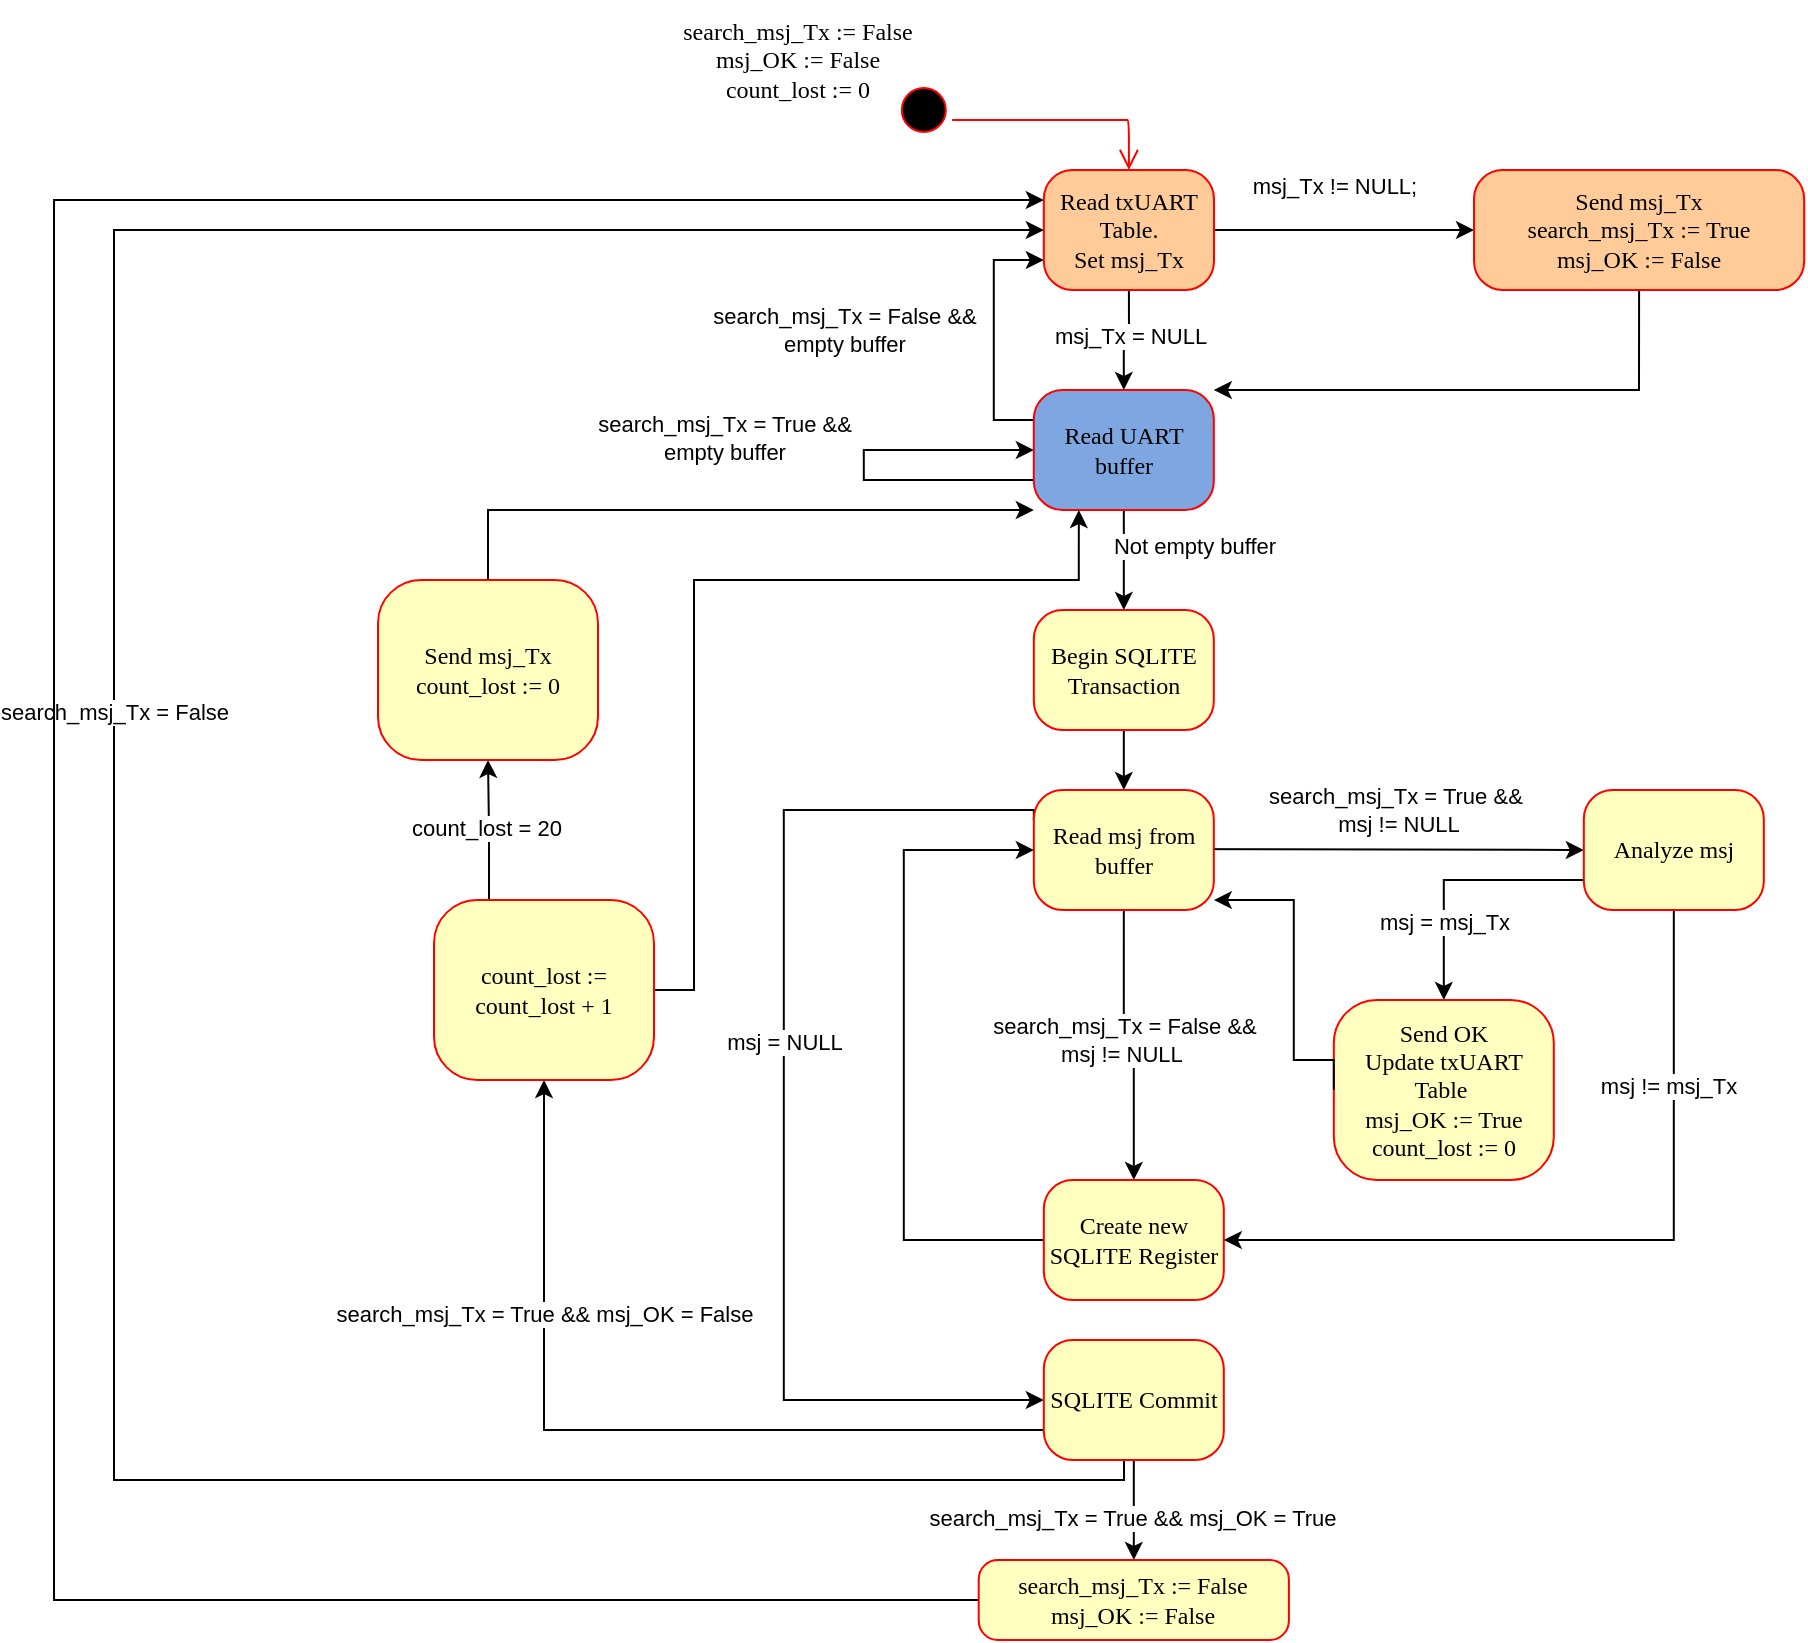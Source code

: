 <mxfile version="26.1.0">
  <diagram name="Page-1" id="58cdce13-f638-feb5-8d6f-7d28b1aa9fa0">
    <mxGraphModel dx="1694" dy="623" grid="1" gridSize="10" guides="1" tooltips="1" connect="1" arrows="1" fold="1" page="1" pageScale="1" pageWidth="1100" pageHeight="850" background="none" math="0" shadow="0">
      <root>
        <mxCell id="0" />
        <mxCell id="1" parent="0" />
        <mxCell id="382b91b5511bd0f7-1" value="" style="ellipse;html=1;shape=startState;fillColor=#000000;strokeColor=#ff0000;rounded=1;shadow=0;comic=0;labelBackgroundColor=none;fontFamily=Verdana;fontSize=12;fontColor=#000000;align=center;direction=south;" parent="1" vertex="1">
          <mxGeometry x="479.91" y="40" width="30" height="30" as="geometry" />
        </mxCell>
        <mxCell id="Ati160fC3p1UCuGTIIOI-11" style="edgeStyle=orthogonalEdgeStyle;rounded=0;orthogonalLoop=1;jettySize=auto;html=1;exitX=0.5;exitY=1;exitDx=0;exitDy=0;entryX=0.5;entryY=0;entryDx=0;entryDy=0;" parent="1" source="382b91b5511bd0f7-5" target="Ati160fC3p1UCuGTIIOI-10" edge="1">
          <mxGeometry relative="1" as="geometry" />
        </mxCell>
        <mxCell id="Ati160fC3p1UCuGTIIOI-12" value="Not empty buffer" style="edgeLabel;html=1;align=center;verticalAlign=middle;resizable=0;points=[];" parent="Ati160fC3p1UCuGTIIOI-11" vertex="1" connectable="0">
          <mxGeometry x="-0.279" y="1" relative="1" as="geometry">
            <mxPoint x="34" as="offset" />
          </mxGeometry>
        </mxCell>
        <mxCell id="Ati160fC3p1UCuGTIIOI-15" style="edgeStyle=orthogonalEdgeStyle;rounded=0;orthogonalLoop=1;jettySize=auto;html=1;exitX=0;exitY=0.75;exitDx=0;exitDy=0;entryX=0;entryY=0.5;entryDx=0;entryDy=0;" parent="1" source="382b91b5511bd0f7-5" target="382b91b5511bd0f7-5" edge="1">
          <mxGeometry relative="1" as="geometry">
            <mxPoint x="394.91" y="225" as="targetPoint" />
            <Array as="points">
              <mxPoint x="464.91" y="240" />
              <mxPoint x="464.91" y="225" />
            </Array>
          </mxGeometry>
        </mxCell>
        <mxCell id="Ati160fC3p1UCuGTIIOI-16" value="search_msj_Tx = True &amp;amp;&amp;amp;&lt;div&gt;empty buffer&lt;/div&gt;" style="edgeLabel;html=1;align=center;verticalAlign=middle;resizable=0;points=[];" parent="Ati160fC3p1UCuGTIIOI-15" vertex="1" connectable="0">
          <mxGeometry x="-0.008" y="-1" relative="1" as="geometry">
            <mxPoint x="-71" y="-14" as="offset" />
          </mxGeometry>
        </mxCell>
        <mxCell id="Ati160fC3p1UCuGTIIOI-17" style="edgeStyle=orthogonalEdgeStyle;rounded=0;orthogonalLoop=1;jettySize=auto;html=1;exitX=0;exitY=0.25;exitDx=0;exitDy=0;entryX=0;entryY=0.75;entryDx=0;entryDy=0;" parent="1" source="382b91b5511bd0f7-5" target="382b91b5511bd0f7-6" edge="1">
          <mxGeometry relative="1" as="geometry" />
        </mxCell>
        <mxCell id="Ati160fC3p1UCuGTIIOI-18" value="search_msj_Tx = False &amp;amp;&amp;amp;&lt;div&gt;empty buffer&lt;/div&gt;" style="edgeLabel;html=1;align=center;verticalAlign=middle;resizable=0;points=[];" parent="Ati160fC3p1UCuGTIIOI-17" vertex="1" connectable="0">
          <mxGeometry x="0.043" relative="1" as="geometry">
            <mxPoint x="-75" as="offset" />
          </mxGeometry>
        </mxCell>
        <mxCell id="382b91b5511bd0f7-5" value="Read UART b&lt;span style=&quot;background-color: transparent; color: light-dark(rgb(0, 0, 0), rgb(237, 237, 237));&quot;&gt;uffer&lt;/span&gt;" style="rounded=1;whiteSpace=wrap;html=1;arcSize=24;fillColor=#7EA6E0;strokeColor=#ff0000;shadow=0;comic=0;labelBackgroundColor=none;fontFamily=Verdana;fontSize=12;fontColor=#000000;align=center;" parent="1" vertex="1">
          <mxGeometry x="549.91" y="195" width="90" height="60" as="geometry" />
        </mxCell>
        <mxCell id="Ati160fC3p1UCuGTIIOI-1" style="edgeStyle=orthogonalEdgeStyle;rounded=0;orthogonalLoop=1;jettySize=auto;html=1;exitX=0.5;exitY=1;exitDx=0;exitDy=0;entryX=0.5;entryY=0;entryDx=0;entryDy=0;" parent="1" source="382b91b5511bd0f7-6" target="382b91b5511bd0f7-5" edge="1">
          <mxGeometry relative="1" as="geometry" />
        </mxCell>
        <mxCell id="Ati160fC3p1UCuGTIIOI-2" value="msj_Tx = NULL" style="edgeLabel;html=1;align=center;verticalAlign=middle;resizable=0;points=[];" parent="Ati160fC3p1UCuGTIIOI-1" vertex="1" connectable="0">
          <mxGeometry x="-0.131" relative="1" as="geometry">
            <mxPoint as="offset" />
          </mxGeometry>
        </mxCell>
        <mxCell id="Ati160fC3p1UCuGTIIOI-3" style="edgeStyle=orthogonalEdgeStyle;rounded=0;orthogonalLoop=1;jettySize=auto;html=1;exitX=1;exitY=0.5;exitDx=0;exitDy=0;entryX=0;entryY=0.5;entryDx=0;entryDy=0;" parent="1" source="382b91b5511bd0f7-6" target="382b91b5511bd0f7-10" edge="1">
          <mxGeometry relative="1" as="geometry" />
        </mxCell>
        <mxCell id="Ati160fC3p1UCuGTIIOI-4" value="msj_Tx != NULL;&lt;div&gt;&lt;br&gt;&lt;/div&gt;" style="edgeLabel;html=1;align=center;verticalAlign=middle;resizable=0;points=[];" parent="Ati160fC3p1UCuGTIIOI-3" vertex="1" connectable="0">
          <mxGeometry x="-0.184" y="2" relative="1" as="geometry">
            <mxPoint x="7" y="-13" as="offset" />
          </mxGeometry>
        </mxCell>
        <mxCell id="382b91b5511bd0f7-6" value="Read txUART Table.&lt;div&gt;&lt;span style=&quot;background-color: transparent; color: light-dark(rgb(0, 0, 0), rgb(237, 237, 237));&quot;&gt;Set msj_Tx&lt;/span&gt;&lt;/div&gt;" style="rounded=1;whiteSpace=wrap;html=1;arcSize=24;fillColor=#FFCC99;strokeColor=#ff0000;shadow=0;comic=0;labelBackgroundColor=none;fontFamily=Verdana;fontSize=12;fontColor=#000000;align=center;" parent="1" vertex="1">
          <mxGeometry x="554.91" y="85" width="85.09" height="60" as="geometry" />
        </mxCell>
        <mxCell id="Ati160fC3p1UCuGTIIOI-66" style="edgeStyle=orthogonalEdgeStyle;rounded=0;orthogonalLoop=1;jettySize=auto;html=1;exitX=0.5;exitY=1;exitDx=0;exitDy=0;entryX=1;entryY=0;entryDx=0;entryDy=0;" parent="1" source="382b91b5511bd0f7-10" target="382b91b5511bd0f7-5" edge="1">
          <mxGeometry relative="1" as="geometry">
            <Array as="points">
              <mxPoint x="853" y="195" />
            </Array>
          </mxGeometry>
        </mxCell>
        <mxCell id="382b91b5511bd0f7-10" value="Send msj_Tx&lt;div&gt;search_msj_Tx := True&lt;div&gt;msj_OK := False&lt;/div&gt;&lt;/div&gt;" style="rounded=1;whiteSpace=wrap;html=1;arcSize=24;fillColor=#FFCC99;strokeColor=#ff0000;shadow=0;comic=0;labelBackgroundColor=none;fontFamily=Verdana;fontSize=12;fontColor=#000000;align=center;" parent="1" vertex="1">
          <mxGeometry x="770" y="85" width="165.09" height="60" as="geometry" />
        </mxCell>
        <mxCell id="2a3bc250acf0617d-9" style="edgeStyle=orthogonalEdgeStyle;html=1;labelBackgroundColor=none;endArrow=open;endSize=8;strokeColor=#ff0000;fontFamily=Verdana;fontSize=12;align=left;" parent="1" source="382b91b5511bd0f7-1" target="382b91b5511bd0f7-6" edge="1">
          <mxGeometry relative="1" as="geometry">
            <Array as="points">
              <mxPoint x="594.91" y="60" />
              <mxPoint x="594.91" y="60" />
            </Array>
          </mxGeometry>
        </mxCell>
        <mxCell id="Ati160fC3p1UCuGTIIOI-9" value="&lt;span style=&quot;font-family: Verdana;&quot;&gt;search_msj_Tx := False&lt;/span&gt;&lt;div&gt;&lt;span style=&quot;font-family: Verdana;&quot;&gt;msj_OK := False&lt;/span&gt;&lt;/div&gt;&lt;div&gt;&lt;span style=&quot;font-family: Verdana;&quot;&gt;count_lost := 0&lt;/span&gt;&lt;/div&gt;" style="text;html=1;align=center;verticalAlign=middle;whiteSpace=wrap;rounded=0;" parent="1" vertex="1">
          <mxGeometry x="342.27" width="180.09" height="60" as="geometry" />
        </mxCell>
        <mxCell id="Ati160fC3p1UCuGTIIOI-21" style="edgeStyle=orthogonalEdgeStyle;rounded=0;orthogonalLoop=1;jettySize=auto;html=1;exitX=0.5;exitY=1;exitDx=0;exitDy=0;entryX=0.5;entryY=0;entryDx=0;entryDy=0;" parent="1" source="Ati160fC3p1UCuGTIIOI-10" target="Ati160fC3p1UCuGTIIOI-20" edge="1">
          <mxGeometry relative="1" as="geometry" />
        </mxCell>
        <mxCell id="Ati160fC3p1UCuGTIIOI-10" value="Begin SQLITE Transaction" style="rounded=1;whiteSpace=wrap;html=1;arcSize=24;fillColor=#ffffc0;strokeColor=#ff0000;shadow=0;comic=0;labelBackgroundColor=none;fontFamily=Verdana;fontSize=12;fontColor=#000000;align=center;" parent="1" vertex="1">
          <mxGeometry x="549.91" y="305" width="90" height="60" as="geometry" />
        </mxCell>
        <mxCell id="Ati160fC3p1UCuGTIIOI-28" style="edgeStyle=orthogonalEdgeStyle;rounded=0;orthogonalLoop=1;jettySize=auto;html=1;exitX=1;exitY=0.5;exitDx=0;exitDy=0;entryX=0;entryY=0.5;entryDx=0;entryDy=0;" parent="1" target="Ati160fC3p1UCuGTIIOI-27" edge="1">
          <mxGeometry relative="1" as="geometry">
            <mxPoint x="589.91" y="424.5" as="sourcePoint" />
            <mxPoint x="849.91" y="424.5" as="targetPoint" />
          </mxGeometry>
        </mxCell>
        <mxCell id="Ati160fC3p1UCuGTIIOI-31" value="search_msj_Tx = True &amp;amp;&amp;amp;&amp;nbsp;&lt;div&gt;msj != NULL&lt;/div&gt;" style="edgeLabel;html=1;align=center;verticalAlign=middle;resizable=0;points=[];" parent="Ati160fC3p1UCuGTIIOI-28" vertex="1" connectable="0">
          <mxGeometry x="-0.091" y="-2" relative="1" as="geometry">
            <mxPoint x="35" y="-22" as="offset" />
          </mxGeometry>
        </mxCell>
        <mxCell id="Ati160fC3p1UCuGTIIOI-32" style="edgeStyle=orthogonalEdgeStyle;rounded=0;orthogonalLoop=1;jettySize=auto;html=1;exitX=0.5;exitY=1;exitDx=0;exitDy=0;entryX=0.5;entryY=0;entryDx=0;entryDy=0;" parent="1" source="Ati160fC3p1UCuGTIIOI-20" target="Ati160fC3p1UCuGTIIOI-22" edge="1">
          <mxGeometry relative="1" as="geometry" />
        </mxCell>
        <mxCell id="Ati160fC3p1UCuGTIIOI-33" value="search_msj_Tx = False &amp;amp;&amp;amp;&lt;div&gt;msj != NULL&amp;nbsp;&lt;/div&gt;" style="edgeLabel;html=1;align=center;verticalAlign=middle;resizable=0;points=[];" parent="Ati160fC3p1UCuGTIIOI-32" vertex="1" connectable="0">
          <mxGeometry x="-0.291" y="-2" relative="1" as="geometry">
            <mxPoint x="2" y="15" as="offset" />
          </mxGeometry>
        </mxCell>
        <mxCell id="Ati160fC3p1UCuGTIIOI-35" style="edgeStyle=orthogonalEdgeStyle;rounded=0;orthogonalLoop=1;jettySize=auto;html=1;exitX=0;exitY=0.25;exitDx=0;exitDy=0;entryX=0;entryY=0.5;entryDx=0;entryDy=0;" parent="1" source="Ati160fC3p1UCuGTIIOI-20" target="Ati160fC3p1UCuGTIIOI-34" edge="1">
          <mxGeometry relative="1" as="geometry">
            <Array as="points">
              <mxPoint x="549.91" y="405" />
              <mxPoint x="424.91" y="405" />
              <mxPoint x="424.91" y="700" />
            </Array>
          </mxGeometry>
        </mxCell>
        <mxCell id="Ati160fC3p1UCuGTIIOI-44" value="msj = NULL" style="edgeLabel;html=1;align=center;verticalAlign=middle;resizable=0;points=[];" parent="Ati160fC3p1UCuGTIIOI-35" vertex="1" connectable="0">
          <mxGeometry x="-0.114" relative="1" as="geometry">
            <mxPoint as="offset" />
          </mxGeometry>
        </mxCell>
        <mxCell id="Ati160fC3p1UCuGTIIOI-20" value="Read msj from buffer" style="rounded=1;whiteSpace=wrap;html=1;arcSize=24;fillColor=#ffffc0;strokeColor=#ff0000;shadow=0;comic=0;labelBackgroundColor=none;fontFamily=Verdana;fontSize=12;fontColor=#000000;align=center;" parent="1" vertex="1">
          <mxGeometry x="549.91" y="395" width="90" height="60" as="geometry" />
        </mxCell>
        <mxCell id="Ati160fC3p1UCuGTIIOI-36" style="edgeStyle=orthogonalEdgeStyle;rounded=0;orthogonalLoop=1;jettySize=auto;html=1;exitX=0;exitY=0.5;exitDx=0;exitDy=0;entryX=0;entryY=0.5;entryDx=0;entryDy=0;" parent="1" source="Ati160fC3p1UCuGTIIOI-22" target="Ati160fC3p1UCuGTIIOI-20" edge="1">
          <mxGeometry relative="1" as="geometry">
            <Array as="points">
              <mxPoint x="484.91" y="620" />
              <mxPoint x="484.91" y="425" />
            </Array>
          </mxGeometry>
        </mxCell>
        <mxCell id="Ati160fC3p1UCuGTIIOI-22" value="Create new SQLITE Register" style="rounded=1;whiteSpace=wrap;html=1;arcSize=24;fillColor=#ffffc0;strokeColor=#ff0000;shadow=0;comic=0;labelBackgroundColor=none;fontFamily=Verdana;fontSize=12;fontColor=#000000;align=center;" parent="1" vertex="1">
          <mxGeometry x="554.91" y="590" width="90" height="60" as="geometry" />
        </mxCell>
        <mxCell id="Ati160fC3p1UCuGTIIOI-45" style="edgeStyle=orthogonalEdgeStyle;rounded=0;orthogonalLoop=1;jettySize=auto;html=1;exitX=0.5;exitY=1;exitDx=0;exitDy=0;entryX=1;entryY=0.5;entryDx=0;entryDy=0;" parent="1" source="Ati160fC3p1UCuGTIIOI-27" target="Ati160fC3p1UCuGTIIOI-22" edge="1">
          <mxGeometry relative="1" as="geometry" />
        </mxCell>
        <mxCell id="Ati160fC3p1UCuGTIIOI-46" value="msj != msj_Tx" style="edgeLabel;html=1;align=center;verticalAlign=middle;resizable=0;points=[];" parent="Ati160fC3p1UCuGTIIOI-45" vertex="1" connectable="0">
          <mxGeometry x="-0.55" y="-3" relative="1" as="geometry">
            <mxPoint as="offset" />
          </mxGeometry>
        </mxCell>
        <mxCell id="Ati160fC3p1UCuGTIIOI-52" style="edgeStyle=orthogonalEdgeStyle;rounded=0;orthogonalLoop=1;jettySize=auto;html=1;exitX=0;exitY=0.75;exitDx=0;exitDy=0;entryX=0.5;entryY=0;entryDx=0;entryDy=0;" parent="1" source="Ati160fC3p1UCuGTIIOI-27" target="Ati160fC3p1UCuGTIIOI-39" edge="1">
          <mxGeometry relative="1" as="geometry" />
        </mxCell>
        <mxCell id="Ati160fC3p1UCuGTIIOI-53" value="msj = msj_Tx" style="edgeLabel;html=1;align=center;verticalAlign=middle;resizable=0;points=[];" parent="Ati160fC3p1UCuGTIIOI-52" vertex="1" connectable="0">
          <mxGeometry x="0.606" relative="1" as="geometry">
            <mxPoint y="-14" as="offset" />
          </mxGeometry>
        </mxCell>
        <mxCell id="Ati160fC3p1UCuGTIIOI-27" value="Analyze msj" style="rounded=1;whiteSpace=wrap;html=1;arcSize=24;fillColor=#ffffc0;strokeColor=#ff0000;shadow=0;comic=0;labelBackgroundColor=none;fontFamily=Verdana;fontSize=12;fontColor=#000000;align=center;" parent="1" vertex="1">
          <mxGeometry x="824.91" y="395" width="90" height="60" as="geometry" />
        </mxCell>
        <mxCell id="Ati160fC3p1UCuGTIIOI-47" style="edgeStyle=orthogonalEdgeStyle;rounded=0;orthogonalLoop=1;jettySize=auto;html=1;exitX=0.5;exitY=1;exitDx=0;exitDy=0;entryX=0;entryY=0.5;entryDx=0;entryDy=0;" parent="1" source="Ati160fC3p1UCuGTIIOI-34" target="382b91b5511bd0f7-6" edge="1">
          <mxGeometry relative="1" as="geometry">
            <Array as="points">
              <mxPoint x="595" y="730" />
              <mxPoint x="595" y="740" />
              <mxPoint x="90" y="740" />
              <mxPoint x="90" y="115" />
            </Array>
          </mxGeometry>
        </mxCell>
        <mxCell id="Ati160fC3p1UCuGTIIOI-54" value="search_msj_Tx = False" style="edgeLabel;html=1;align=center;verticalAlign=middle;resizable=0;points=[];" parent="Ati160fC3p1UCuGTIIOI-47" vertex="1" connectable="0">
          <mxGeometry x="0.186" relative="1" as="geometry">
            <mxPoint y="50" as="offset" />
          </mxGeometry>
        </mxCell>
        <mxCell id="Ati160fC3p1UCuGTIIOI-61" style="edgeStyle=orthogonalEdgeStyle;rounded=0;orthogonalLoop=1;jettySize=auto;html=1;exitX=0.5;exitY=1;exitDx=0;exitDy=0;entryX=0.5;entryY=0;entryDx=0;entryDy=0;" parent="1" source="Ati160fC3p1UCuGTIIOI-34" target="Ati160fC3p1UCuGTIIOI-60" edge="1">
          <mxGeometry relative="1" as="geometry" />
        </mxCell>
        <mxCell id="Ati160fC3p1UCuGTIIOI-62" value="search_msj_Tx = True &amp;amp;&amp;amp; msj_OK = True" style="edgeLabel;html=1;align=center;verticalAlign=middle;resizable=0;points=[];" parent="Ati160fC3p1UCuGTIIOI-61" vertex="1" connectable="0">
          <mxGeometry x="0.139" y="-1" relative="1" as="geometry">
            <mxPoint as="offset" />
          </mxGeometry>
        </mxCell>
        <mxCell id="t1cYfSoBhGHUiIQ7dNgz-3" style="edgeStyle=orthogonalEdgeStyle;rounded=0;orthogonalLoop=1;jettySize=auto;html=1;exitX=0;exitY=0.75;exitDx=0;exitDy=0;entryX=0.5;entryY=1;entryDx=0;entryDy=0;" edge="1" parent="1" source="Ati160fC3p1UCuGTIIOI-34" target="t1cYfSoBhGHUiIQ7dNgz-2">
          <mxGeometry relative="1" as="geometry" />
        </mxCell>
        <mxCell id="t1cYfSoBhGHUiIQ7dNgz-4" value="search_msj_Tx = True &amp;amp;&amp;amp; msj_OK = False" style="edgeLabel;html=1;align=center;verticalAlign=middle;resizable=0;points=[];" vertex="1" connectable="0" parent="t1cYfSoBhGHUiIQ7dNgz-3">
          <mxGeometry x="0.453" relative="1" as="geometry">
            <mxPoint as="offset" />
          </mxGeometry>
        </mxCell>
        <mxCell id="Ati160fC3p1UCuGTIIOI-34" value="SQLITE Commit" style="rounded=1;whiteSpace=wrap;html=1;arcSize=24;fillColor=#ffffc0;strokeColor=#ff0000;shadow=0;comic=0;labelBackgroundColor=none;fontFamily=Verdana;fontSize=12;fontColor=#000000;align=center;" parent="1" vertex="1">
          <mxGeometry x="554.91" y="670" width="90" height="60" as="geometry" />
        </mxCell>
        <mxCell id="Ati160fC3p1UCuGTIIOI-39" value="Send&amp;nbsp;&lt;span style=&quot;background-color: transparent; color: light-dark(rgb(0, 0, 0), rgb(237, 237, 237));&quot;&gt;OK&lt;/span&gt;&lt;div&gt;Update txUART Table&amp;nbsp;&lt;/div&gt;&lt;div&gt;msj_OK := True&lt;/div&gt;&lt;div&gt;count_lost := 0&lt;/div&gt;" style="rounded=1;whiteSpace=wrap;html=1;arcSize=24;fillColor=#ffffc0;strokeColor=#ff0000;shadow=0;comic=0;labelBackgroundColor=none;fontFamily=Verdana;fontSize=12;fontColor=#000000;align=center;" parent="1" vertex="1">
          <mxGeometry x="699.91" y="500" width="110" height="90" as="geometry" />
        </mxCell>
        <mxCell id="Ati160fC3p1UCuGTIIOI-51" style="edgeStyle=orthogonalEdgeStyle;rounded=0;orthogonalLoop=1;jettySize=auto;html=1;exitX=0;exitY=0.5;exitDx=0;exitDy=0;entryX=1;entryY=0.917;entryDx=0;entryDy=0;entryPerimeter=0;" parent="1" source="Ati160fC3p1UCuGTIIOI-39" target="Ati160fC3p1UCuGTIIOI-20" edge="1">
          <mxGeometry relative="1" as="geometry">
            <Array as="points">
              <mxPoint x="679.91" y="530" />
              <mxPoint x="679.91" y="450" />
            </Array>
          </mxGeometry>
        </mxCell>
        <mxCell id="Ati160fC3p1UCuGTIIOI-64" style="edgeStyle=orthogonalEdgeStyle;rounded=0;orthogonalLoop=1;jettySize=auto;html=1;exitX=0;exitY=0.5;exitDx=0;exitDy=0;entryX=0;entryY=0.25;entryDx=0;entryDy=0;" parent="1" source="Ati160fC3p1UCuGTIIOI-60" target="382b91b5511bd0f7-6" edge="1">
          <mxGeometry relative="1" as="geometry">
            <mxPoint x="100" y="70" as="targetPoint" />
            <Array as="points">
              <mxPoint x="60" y="800" />
              <mxPoint x="60" y="100" />
            </Array>
          </mxGeometry>
        </mxCell>
        <mxCell id="Ati160fC3p1UCuGTIIOI-60" value="search_msj_Tx := False&lt;div&gt;msj_OK := False&lt;/div&gt;" style="rounded=1;whiteSpace=wrap;html=1;arcSize=24;fillColor=#ffffc0;strokeColor=#ff0000;shadow=0;comic=0;labelBackgroundColor=none;fontFamily=Verdana;fontSize=12;fontColor=#000000;align=center;" parent="1" vertex="1">
          <mxGeometry x="522.36" y="780" width="155.09" height="40" as="geometry" />
        </mxCell>
        <mxCell id="t1cYfSoBhGHUiIQ7dNgz-7" style="edgeStyle=orthogonalEdgeStyle;rounded=0;orthogonalLoop=1;jettySize=auto;html=1;exitX=0.25;exitY=0;exitDx=0;exitDy=0;entryX=0.5;entryY=1;entryDx=0;entryDy=0;" edge="1" parent="1" source="t1cYfSoBhGHUiIQ7dNgz-2" target="t1cYfSoBhGHUiIQ7dNgz-6">
          <mxGeometry relative="1" as="geometry" />
        </mxCell>
        <mxCell id="t1cYfSoBhGHUiIQ7dNgz-9" value="count_lost = 20" style="edgeLabel;html=1;align=center;verticalAlign=middle;resizable=0;points=[];" vertex="1" connectable="0" parent="t1cYfSoBhGHUiIQ7dNgz-7">
          <mxGeometry x="0.034" y="1" relative="1" as="geometry">
            <mxPoint as="offset" />
          </mxGeometry>
        </mxCell>
        <mxCell id="t1cYfSoBhGHUiIQ7dNgz-10" style="edgeStyle=orthogonalEdgeStyle;rounded=0;orthogonalLoop=1;jettySize=auto;html=1;exitX=1;exitY=0.5;exitDx=0;exitDy=0;entryX=0.25;entryY=1;entryDx=0;entryDy=0;" edge="1" parent="1" source="t1cYfSoBhGHUiIQ7dNgz-2" target="382b91b5511bd0f7-5">
          <mxGeometry relative="1" as="geometry">
            <Array as="points">
              <mxPoint x="380" y="495" />
              <mxPoint x="380" y="290" />
              <mxPoint x="572" y="290" />
            </Array>
          </mxGeometry>
        </mxCell>
        <mxCell id="t1cYfSoBhGHUiIQ7dNgz-2" value="&lt;span style=&quot;background-color: transparent; color: light-dark(rgb(0, 0, 0), rgb(237, 237, 237));&quot;&gt;count_lost := count_lost + 1&lt;/span&gt;" style="rounded=1;whiteSpace=wrap;html=1;arcSize=24;fillColor=#ffffc0;strokeColor=#ff0000;shadow=0;comic=0;labelBackgroundColor=none;fontFamily=Verdana;fontSize=12;fontColor=#000000;align=center;" vertex="1" parent="1">
          <mxGeometry x="250.0" y="450" width="110" height="90" as="geometry" />
        </mxCell>
        <mxCell id="t1cYfSoBhGHUiIQ7dNgz-8" style="edgeStyle=orthogonalEdgeStyle;rounded=0;orthogonalLoop=1;jettySize=auto;html=1;exitX=0.5;exitY=0;exitDx=0;exitDy=0;entryX=0;entryY=1;entryDx=0;entryDy=0;" edge="1" parent="1" source="t1cYfSoBhGHUiIQ7dNgz-6" target="382b91b5511bd0f7-5">
          <mxGeometry relative="1" as="geometry">
            <Array as="points">
              <mxPoint x="277" y="255" />
            </Array>
          </mxGeometry>
        </mxCell>
        <mxCell id="t1cYfSoBhGHUiIQ7dNgz-6" value="Send msj_Tx&lt;div&gt;count_lost := 0&lt;/div&gt;" style="rounded=1;whiteSpace=wrap;html=1;arcSize=24;fillColor=#ffffc0;strokeColor=#ff0000;shadow=0;comic=0;labelBackgroundColor=none;fontFamily=Verdana;fontSize=12;fontColor=#000000;align=center;" vertex="1" parent="1">
          <mxGeometry x="222.0" y="290" width="110" height="90" as="geometry" />
        </mxCell>
      </root>
    </mxGraphModel>
  </diagram>
</mxfile>
